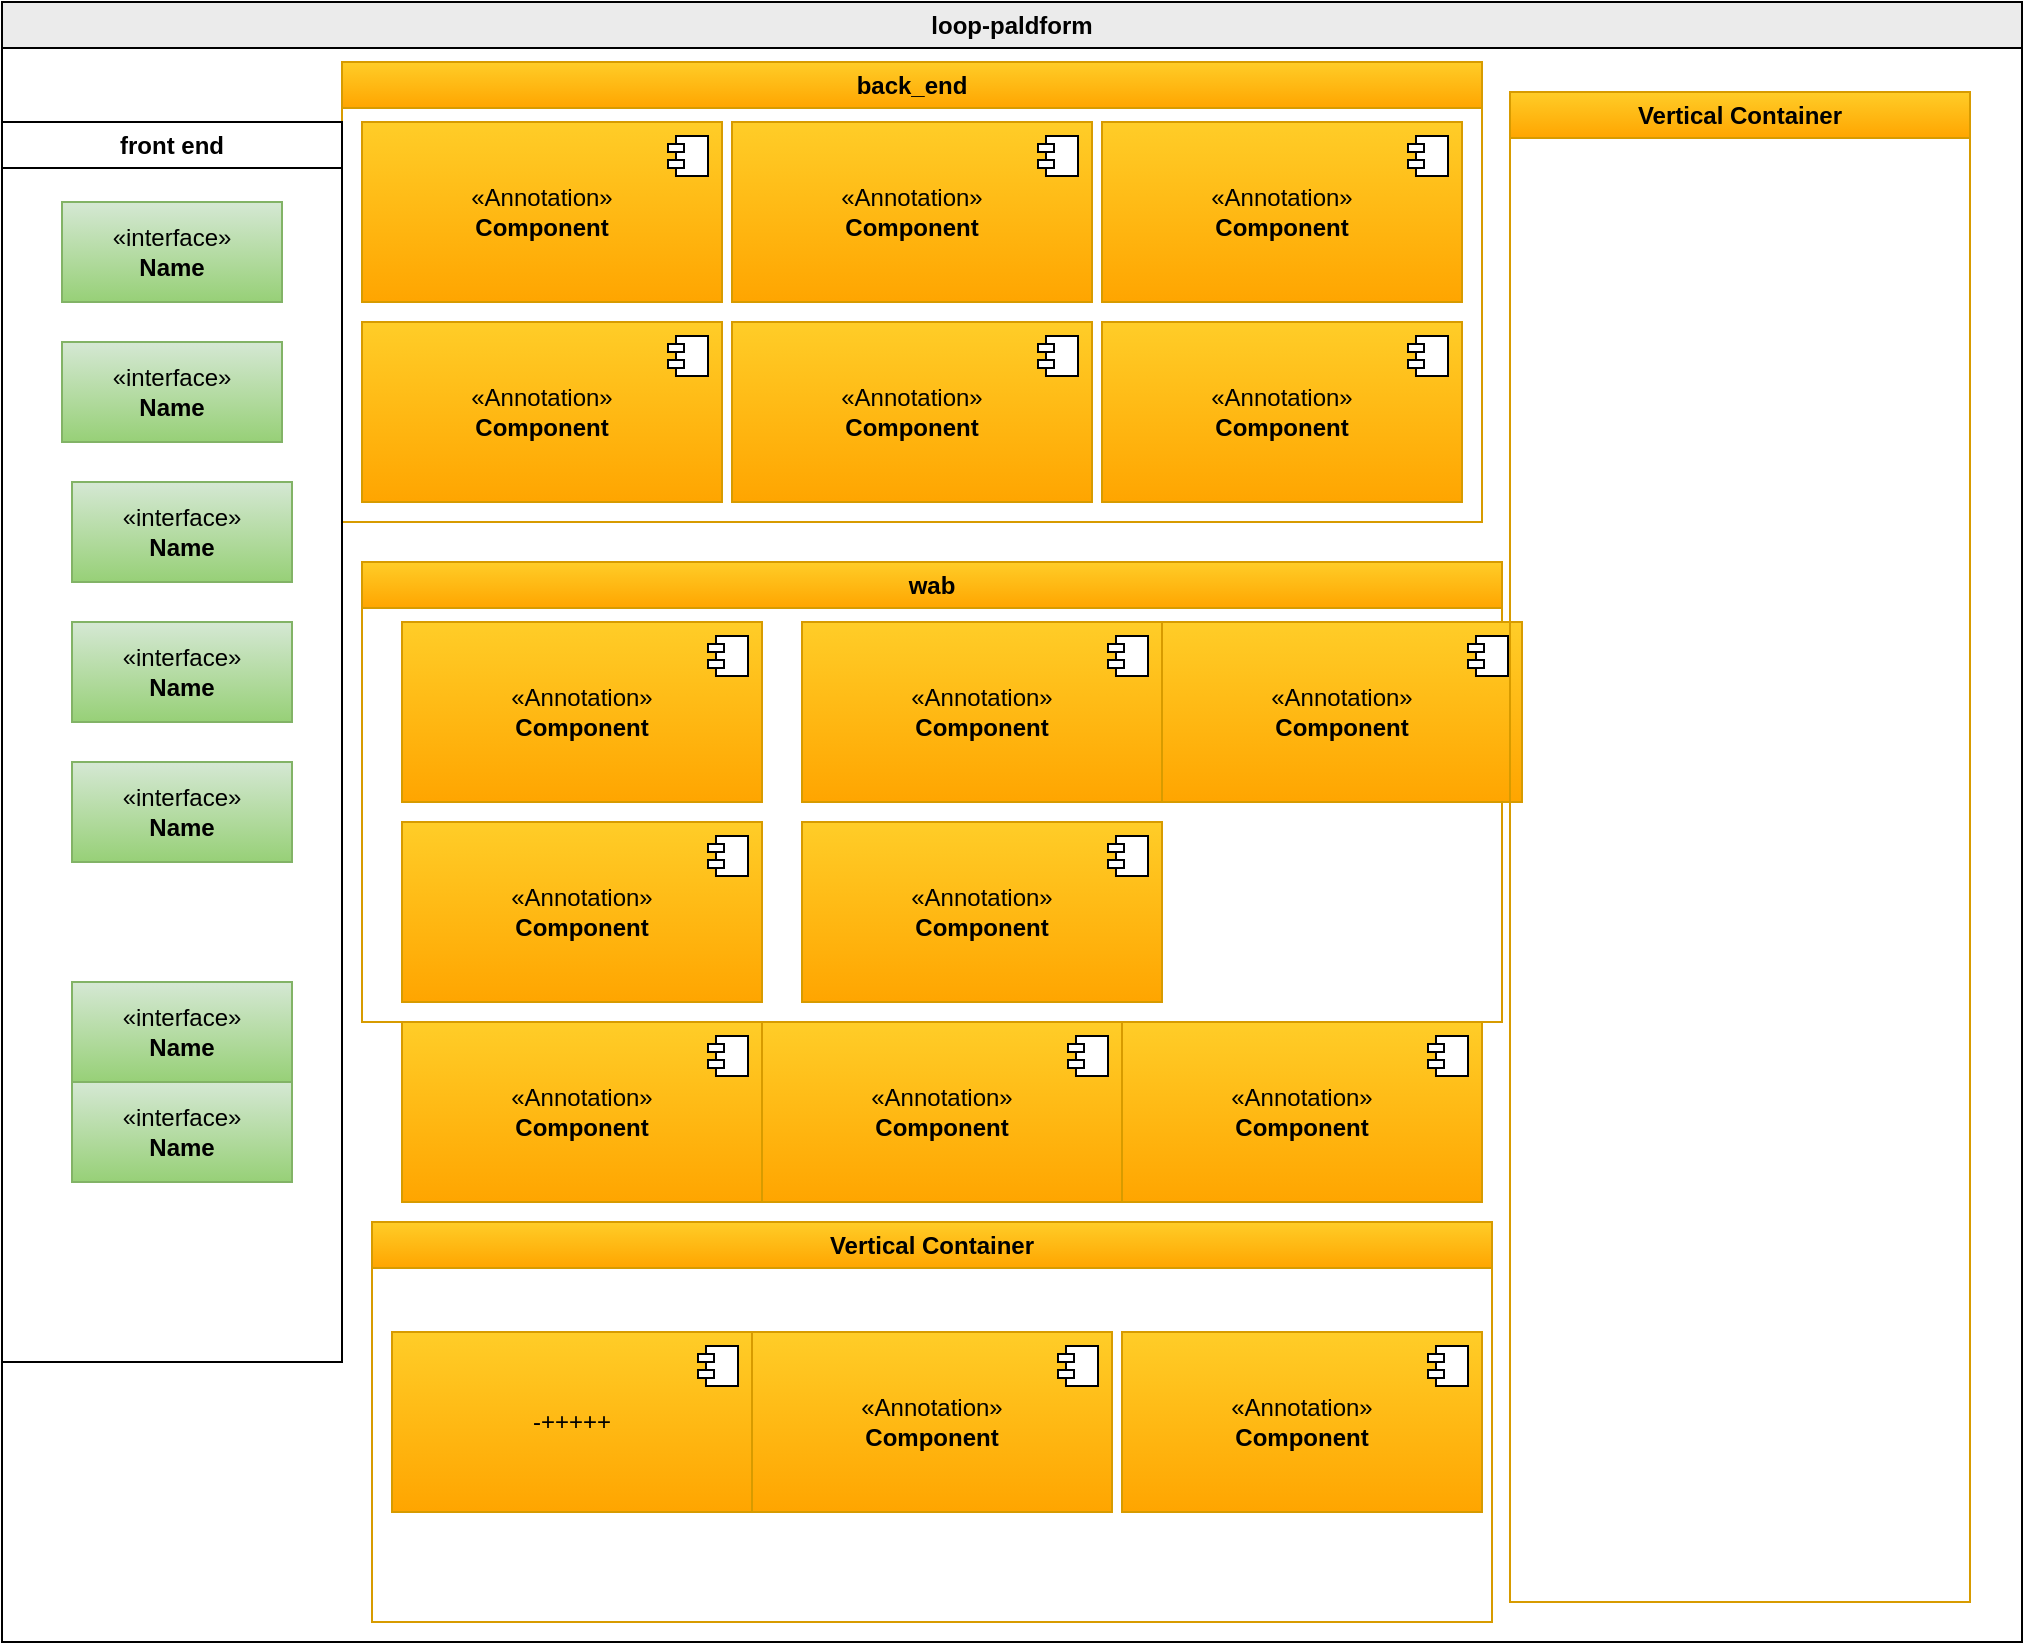 <mxfile version="22.1.0" type="github">
  <diagram name="Page-1" id="0783ab3e-0a74-02c8-0abd-f7b4e66b4bec">
    <mxGraphModel dx="2044" dy="2928" grid="1" gridSize="10" guides="1" tooltips="1" connect="1" arrows="1" fold="1" page="1" pageScale="1" pageWidth="850" pageHeight="1100" background="none" math="0" shadow="0">
      <root>
        <mxCell id="0" />
        <mxCell id="1" parent="0" />
        <mxCell id="sc3NQHBNWfCJdYYZFbGi-16" value="loop-paldform" style="swimlane;whiteSpace=wrap;html=1;fillColor=#EBEBEB;" vertex="1" parent="1">
          <mxGeometry x="-170" y="-1120" width="1010" height="820" as="geometry" />
        </mxCell>
        <mxCell id="sc3NQHBNWfCJdYYZFbGi-40" value="&amp;laquo;Annotation&amp;raquo;&lt;br/&gt;&lt;b&gt;Component&lt;/b&gt;" style="html=1;dropTarget=0;whiteSpace=wrap;fillColor=#ffcd28;gradientColor=#ffa500;strokeColor=#d79b00;" vertex="1" parent="sc3NQHBNWfCJdYYZFbGi-16">
          <mxGeometry x="560" y="510" width="180" height="90" as="geometry" />
        </mxCell>
        <mxCell id="sc3NQHBNWfCJdYYZFbGi-41" value="" style="shape=module;jettyWidth=8;jettyHeight=4;" vertex="1" parent="sc3NQHBNWfCJdYYZFbGi-40">
          <mxGeometry x="1" width="20" height="20" relative="1" as="geometry">
            <mxPoint x="-27" y="7" as="offset" />
          </mxGeometry>
        </mxCell>
        <mxCell id="sc3NQHBNWfCJdYYZFbGi-42" value="&amp;laquo;Annotation&amp;raquo;&lt;br/&gt;&lt;b&gt;Component&lt;/b&gt;" style="html=1;dropTarget=0;whiteSpace=wrap;fillColor=#ffcd28;gradientColor=#ffa500;strokeColor=#d79b00;" vertex="1" parent="sc3NQHBNWfCJdYYZFbGi-16">
          <mxGeometry x="380" y="510" width="180" height="90" as="geometry" />
        </mxCell>
        <mxCell id="sc3NQHBNWfCJdYYZFbGi-43" value="" style="shape=module;jettyWidth=8;jettyHeight=4;" vertex="1" parent="sc3NQHBNWfCJdYYZFbGi-42">
          <mxGeometry x="1" width="20" height="20" relative="1" as="geometry">
            <mxPoint x="-27" y="7" as="offset" />
          </mxGeometry>
        </mxCell>
        <mxCell id="sc3NQHBNWfCJdYYZFbGi-44" value="&amp;laquo;Annotation&amp;raquo;&lt;br/&gt;&lt;b&gt;Component&lt;/b&gt;" style="html=1;dropTarget=0;whiteSpace=wrap;fillColor=#ffcd28;gradientColor=#ffa500;strokeColor=#d79b00;" vertex="1" parent="sc3NQHBNWfCJdYYZFbGi-16">
          <mxGeometry x="200" y="510" width="180" height="90" as="geometry" />
        </mxCell>
        <mxCell id="sc3NQHBNWfCJdYYZFbGi-45" value="" style="shape=module;jettyWidth=8;jettyHeight=4;" vertex="1" parent="sc3NQHBNWfCJdYYZFbGi-44">
          <mxGeometry x="1" width="20" height="20" relative="1" as="geometry">
            <mxPoint x="-27" y="7" as="offset" />
          </mxGeometry>
        </mxCell>
        <mxCell id="sc3NQHBNWfCJdYYZFbGi-46" value="Vertical Container" style="swimlane;whiteSpace=wrap;html=1;fillColor=#ffcd28;gradientColor=#ffa500;strokeColor=#d79b00;" vertex="1" parent="sc3NQHBNWfCJdYYZFbGi-16">
          <mxGeometry x="185" y="610" width="560" height="200" as="geometry" />
        </mxCell>
        <mxCell id="sc3NQHBNWfCJdYYZFbGi-47" value="&amp;laquo;Annotation&amp;raquo;&lt;br/&gt;&lt;b&gt;Component&lt;/b&gt;" style="html=1;dropTarget=0;whiteSpace=wrap;fillColor=#ffcd28;gradientColor=#ffa500;strokeColor=#d79b00;" vertex="1" parent="sc3NQHBNWfCJdYYZFbGi-46">
          <mxGeometry x="375" y="55" width="180" height="90" as="geometry" />
        </mxCell>
        <mxCell id="sc3NQHBNWfCJdYYZFbGi-48" value="" style="shape=module;jettyWidth=8;jettyHeight=4;" vertex="1" parent="sc3NQHBNWfCJdYYZFbGi-47">
          <mxGeometry x="1" width="20" height="20" relative="1" as="geometry">
            <mxPoint x="-27" y="7" as="offset" />
          </mxGeometry>
        </mxCell>
        <mxCell id="sc3NQHBNWfCJdYYZFbGi-49" value="&amp;laquo;Annotation&amp;raquo;&lt;br/&gt;&lt;b&gt;Component&lt;/b&gt;" style="html=1;dropTarget=0;whiteSpace=wrap;fillColor=#ffcd28;gradientColor=#ffa500;strokeColor=#d79b00;" vertex="1" parent="sc3NQHBNWfCJdYYZFbGi-46">
          <mxGeometry x="190" y="55" width="180" height="90" as="geometry" />
        </mxCell>
        <mxCell id="sc3NQHBNWfCJdYYZFbGi-50" value="" style="shape=module;jettyWidth=8;jettyHeight=4;" vertex="1" parent="sc3NQHBNWfCJdYYZFbGi-49">
          <mxGeometry x="1" width="20" height="20" relative="1" as="geometry">
            <mxPoint x="-27" y="7" as="offset" />
          </mxGeometry>
        </mxCell>
        <mxCell id="sc3NQHBNWfCJdYYZFbGi-51" value="-+++++" style="html=1;dropTarget=0;whiteSpace=wrap;fillColor=#ffcd28;gradientColor=#ffa500;strokeColor=#d79b00;" vertex="1" parent="sc3NQHBNWfCJdYYZFbGi-46">
          <mxGeometry x="10" y="55" width="180" height="90" as="geometry" />
        </mxCell>
        <mxCell id="sc3NQHBNWfCJdYYZFbGi-52" value="" style="shape=module;jettyWidth=8;jettyHeight=4;" vertex="1" parent="sc3NQHBNWfCJdYYZFbGi-51">
          <mxGeometry x="1" width="20" height="20" relative="1" as="geometry">
            <mxPoint x="-27" y="7" as="offset" />
          </mxGeometry>
        </mxCell>
        <mxCell id="sc3NQHBNWfCJdYYZFbGi-53" value="back_end" style="swimlane;whiteSpace=wrap;html=1;fillColor=#ffcd28;gradientColor=#ffa500;strokeColor=#d79b00;" vertex="1" parent="sc3NQHBNWfCJdYYZFbGi-16">
          <mxGeometry x="170" y="30" width="570" height="230" as="geometry" />
        </mxCell>
        <mxCell id="sc3NQHBNWfCJdYYZFbGi-19" value="&amp;laquo;Annotation&amp;raquo;&lt;br/&gt;&lt;b&gt;Component&lt;/b&gt;" style="html=1;dropTarget=0;whiteSpace=wrap;fillColor=#ffcd28;gradientColor=#ffa500;strokeColor=#d79b00;" vertex="1" parent="sc3NQHBNWfCJdYYZFbGi-53">
          <mxGeometry x="195" y="30" width="180" height="90" as="geometry" />
        </mxCell>
        <mxCell id="sc3NQHBNWfCJdYYZFbGi-20" value="" style="shape=module;jettyWidth=8;jettyHeight=4;" vertex="1" parent="sc3NQHBNWfCJdYYZFbGi-19">
          <mxGeometry x="1" width="20" height="20" relative="1" as="geometry">
            <mxPoint x="-27" y="7" as="offset" />
          </mxGeometry>
        </mxCell>
        <mxCell id="sc3NQHBNWfCJdYYZFbGi-17" value="&amp;laquo;Annotation&amp;raquo;&lt;br/&gt;&lt;b&gt;Component&lt;/b&gt;" style="html=1;dropTarget=0;whiteSpace=wrap;fillColor=#ffcd28;gradientColor=#ffa500;strokeColor=#d79b00;" vertex="1" parent="sc3NQHBNWfCJdYYZFbGi-53">
          <mxGeometry x="380" y="30" width="180" height="90" as="geometry" />
        </mxCell>
        <mxCell id="sc3NQHBNWfCJdYYZFbGi-18" value="" style="shape=module;jettyWidth=8;jettyHeight=4;" vertex="1" parent="sc3NQHBNWfCJdYYZFbGi-17">
          <mxGeometry x="1" width="20" height="20" relative="1" as="geometry">
            <mxPoint x="-27" y="7" as="offset" />
          </mxGeometry>
        </mxCell>
        <mxCell id="sc3NQHBNWfCJdYYZFbGi-25" value="&amp;laquo;Annotation&amp;raquo;&lt;br/&gt;&lt;b&gt;Component&lt;/b&gt;" style="html=1;dropTarget=0;whiteSpace=wrap;fillColor=#ffcd28;gradientColor=#ffa500;strokeColor=#d79b00;" vertex="1" parent="sc3NQHBNWfCJdYYZFbGi-53">
          <mxGeometry x="10" y="30" width="180" height="90" as="geometry" />
        </mxCell>
        <mxCell id="sc3NQHBNWfCJdYYZFbGi-26" value="" style="shape=module;jettyWidth=8;jettyHeight=4;" vertex="1" parent="sc3NQHBNWfCJdYYZFbGi-25">
          <mxGeometry x="1" width="20" height="20" relative="1" as="geometry">
            <mxPoint x="-27" y="7" as="offset" />
          </mxGeometry>
        </mxCell>
        <mxCell id="sc3NQHBNWfCJdYYZFbGi-23" value="&amp;laquo;Annotation&amp;raquo;&lt;br/&gt;&lt;b&gt;Component&lt;/b&gt;" style="html=1;dropTarget=0;whiteSpace=wrap;fillColor=#ffcd28;gradientColor=#ffa500;strokeColor=#d79b00;" vertex="1" parent="sc3NQHBNWfCJdYYZFbGi-53">
          <mxGeometry x="380" y="130" width="180" height="90" as="geometry" />
        </mxCell>
        <mxCell id="sc3NQHBNWfCJdYYZFbGi-24" value="" style="shape=module;jettyWidth=8;jettyHeight=4;" vertex="1" parent="sc3NQHBNWfCJdYYZFbGi-23">
          <mxGeometry x="1" width="20" height="20" relative="1" as="geometry">
            <mxPoint x="-27" y="7" as="offset" />
          </mxGeometry>
        </mxCell>
        <mxCell id="sc3NQHBNWfCJdYYZFbGi-21" value="&amp;laquo;Annotation&amp;raquo;&lt;br/&gt;&lt;b&gt;Component&lt;/b&gt;" style="html=1;dropTarget=0;whiteSpace=wrap;fillColor=#ffcd28;gradientColor=#ffa500;strokeColor=#d79b00;" vertex="1" parent="sc3NQHBNWfCJdYYZFbGi-53">
          <mxGeometry x="195" y="130" width="180" height="90" as="geometry" />
        </mxCell>
        <mxCell id="sc3NQHBNWfCJdYYZFbGi-22" value="" style="shape=module;jettyWidth=8;jettyHeight=4;" vertex="1" parent="sc3NQHBNWfCJdYYZFbGi-21">
          <mxGeometry x="1" width="20" height="20" relative="1" as="geometry">
            <mxPoint x="-27" y="7" as="offset" />
          </mxGeometry>
        </mxCell>
        <mxCell id="sc3NQHBNWfCJdYYZFbGi-27" value="&amp;laquo;Annotation&amp;raquo;&lt;br/&gt;&lt;b&gt;Component&lt;/b&gt;" style="html=1;dropTarget=0;whiteSpace=wrap;fillColor=#ffcd28;gradientColor=#ffa500;strokeColor=#d79b00;" vertex="1" parent="sc3NQHBNWfCJdYYZFbGi-53">
          <mxGeometry x="10" y="130" width="180" height="90" as="geometry" />
        </mxCell>
        <mxCell id="sc3NQHBNWfCJdYYZFbGi-28" value="" style="shape=module;jettyWidth=8;jettyHeight=4;" vertex="1" parent="sc3NQHBNWfCJdYYZFbGi-27">
          <mxGeometry x="1" width="20" height="20" relative="1" as="geometry">
            <mxPoint x="-27" y="7" as="offset" />
          </mxGeometry>
        </mxCell>
        <mxCell id="sc3NQHBNWfCJdYYZFbGi-29" value="wab" style="swimlane;whiteSpace=wrap;html=1;fillColor=#ffcd28;gradientColor=#ffa500;strokeColor=#d79b00;" vertex="1" parent="sc3NQHBNWfCJdYYZFbGi-16">
          <mxGeometry x="180" y="280" width="570" height="230" as="geometry" />
        </mxCell>
        <mxCell id="sc3NQHBNWfCJdYYZFbGi-36" value="&amp;laquo;Annotation&amp;raquo;&lt;br/&gt;&lt;b&gt;Component&lt;/b&gt;" style="html=1;dropTarget=0;whiteSpace=wrap;fillColor=#ffcd28;gradientColor=#ffa500;strokeColor=#d79b00;" vertex="1" parent="sc3NQHBNWfCJdYYZFbGi-29">
          <mxGeometry x="400" y="30" width="180" height="90" as="geometry" />
        </mxCell>
        <mxCell id="sc3NQHBNWfCJdYYZFbGi-37" value="" style="shape=module;jettyWidth=8;jettyHeight=4;" vertex="1" parent="sc3NQHBNWfCJdYYZFbGi-36">
          <mxGeometry x="1" width="20" height="20" relative="1" as="geometry">
            <mxPoint x="-27" y="7" as="offset" />
          </mxGeometry>
        </mxCell>
        <mxCell id="sc3NQHBNWfCJdYYZFbGi-34" value="&amp;laquo;Annotation&amp;raquo;&lt;br/&gt;&lt;b&gt;Component&lt;/b&gt;" style="html=1;dropTarget=0;whiteSpace=wrap;fillColor=#ffcd28;gradientColor=#ffa500;strokeColor=#d79b00;" vertex="1" parent="sc3NQHBNWfCJdYYZFbGi-29">
          <mxGeometry x="220" y="30" width="180" height="90" as="geometry" />
        </mxCell>
        <mxCell id="sc3NQHBNWfCJdYYZFbGi-35" value="" style="shape=module;jettyWidth=8;jettyHeight=4;" vertex="1" parent="sc3NQHBNWfCJdYYZFbGi-34">
          <mxGeometry x="1" width="20" height="20" relative="1" as="geometry">
            <mxPoint x="-27" y="7" as="offset" />
          </mxGeometry>
        </mxCell>
        <mxCell id="sc3NQHBNWfCJdYYZFbGi-32" value="&amp;laquo;Annotation&amp;raquo;&lt;br/&gt;&lt;b&gt;Component&lt;/b&gt;" style="html=1;dropTarget=0;whiteSpace=wrap;fillColor=#ffcd28;gradientColor=#ffa500;strokeColor=#d79b00;" vertex="1" parent="sc3NQHBNWfCJdYYZFbGi-29">
          <mxGeometry x="20" y="30" width="180" height="90" as="geometry" />
        </mxCell>
        <mxCell id="sc3NQHBNWfCJdYYZFbGi-33" value="" style="shape=module;jettyWidth=8;jettyHeight=4;" vertex="1" parent="sc3NQHBNWfCJdYYZFbGi-32">
          <mxGeometry x="1" width="20" height="20" relative="1" as="geometry">
            <mxPoint x="-27" y="7" as="offset" />
          </mxGeometry>
        </mxCell>
        <mxCell id="sc3NQHBNWfCJdYYZFbGi-30" value="&amp;laquo;Annotation&amp;raquo;&lt;br/&gt;&lt;b&gt;Component&lt;/b&gt;" style="html=1;dropTarget=0;whiteSpace=wrap;fillColor=#ffcd28;gradientColor=#ffa500;strokeColor=#d79b00;" vertex="1" parent="sc3NQHBNWfCJdYYZFbGi-29">
          <mxGeometry x="20" y="130" width="180" height="90" as="geometry" />
        </mxCell>
        <mxCell id="sc3NQHBNWfCJdYYZFbGi-31" value="" style="shape=module;jettyWidth=8;jettyHeight=4;" vertex="1" parent="sc3NQHBNWfCJdYYZFbGi-30">
          <mxGeometry x="1" width="20" height="20" relative="1" as="geometry">
            <mxPoint x="-27" y="7" as="offset" />
          </mxGeometry>
        </mxCell>
        <mxCell id="sc3NQHBNWfCJdYYZFbGi-38" value="&amp;laquo;Annotation&amp;raquo;&lt;br/&gt;&lt;b&gt;Component&lt;/b&gt;" style="html=1;dropTarget=0;whiteSpace=wrap;fillColor=#ffcd28;gradientColor=#ffa500;strokeColor=#d79b00;" vertex="1" parent="sc3NQHBNWfCJdYYZFbGi-29">
          <mxGeometry x="220" y="130" width="180" height="90" as="geometry" />
        </mxCell>
        <mxCell id="sc3NQHBNWfCJdYYZFbGi-39" value="" style="shape=module;jettyWidth=8;jettyHeight=4;" vertex="1" parent="sc3NQHBNWfCJdYYZFbGi-38">
          <mxGeometry x="1" width="20" height="20" relative="1" as="geometry">
            <mxPoint x="-27" y="7" as="offset" />
          </mxGeometry>
        </mxCell>
        <mxCell id="sc3NQHBNWfCJdYYZFbGi-14" value="front end" style="swimlane;whiteSpace=wrap;html=1;" vertex="1" parent="sc3NQHBNWfCJdYYZFbGi-16">
          <mxGeometry y="60" width="170" height="620" as="geometry">
            <mxRectangle x="-20" y="-1070" width="140" height="30" as="alternateBounds" />
          </mxGeometry>
        </mxCell>
        <mxCell id="sc3NQHBNWfCJdYYZFbGi-57" value="&amp;laquo;interface&amp;raquo;&lt;br&gt;&lt;b&gt;Name&lt;/b&gt;" style="html=1;whiteSpace=wrap;fillColor=#d5e8d4;gradientColor=#97d077;strokeColor=#82b366;" vertex="1" parent="sc3NQHBNWfCJdYYZFbGi-14">
          <mxGeometry x="30" y="110" width="110" height="50" as="geometry" />
        </mxCell>
        <mxCell id="sc3NQHBNWfCJdYYZFbGi-62" value="&amp;laquo;interface&amp;raquo;&lt;br&gt;&lt;b&gt;Name&lt;/b&gt;" style="html=1;whiteSpace=wrap;fillColor=#d5e8d4;gradientColor=#97d077;strokeColor=#82b366;" vertex="1" parent="sc3NQHBNWfCJdYYZFbGi-14">
          <mxGeometry x="35" y="180" width="110" height="50" as="geometry" />
        </mxCell>
        <mxCell id="sc3NQHBNWfCJdYYZFbGi-61" value="&amp;laquo;interface&amp;raquo;&lt;br&gt;&lt;b&gt;Name&lt;/b&gt;" style="html=1;whiteSpace=wrap;fillColor=#d5e8d4;gradientColor=#97d077;strokeColor=#82b366;" vertex="1" parent="sc3NQHBNWfCJdYYZFbGi-14">
          <mxGeometry x="35" y="250" width="110" height="50" as="geometry" />
        </mxCell>
        <mxCell id="sc3NQHBNWfCJdYYZFbGi-60" value="&amp;laquo;interface&amp;raquo;&lt;br&gt;&lt;b&gt;Name&lt;/b&gt;" style="html=1;whiteSpace=wrap;fillColor=#d5e8d4;gradientColor=#97d077;strokeColor=#82b366;" vertex="1" parent="sc3NQHBNWfCJdYYZFbGi-14">
          <mxGeometry x="35" y="320" width="110" height="50" as="geometry" />
        </mxCell>
        <mxCell id="sc3NQHBNWfCJdYYZFbGi-59" value="&amp;laquo;interface&amp;raquo;&lt;br&gt;&lt;b&gt;Name&lt;/b&gt;" style="html=1;whiteSpace=wrap;fillColor=#d5e8d4;gradientColor=#97d077;strokeColor=#82b366;" vertex="1" parent="sc3NQHBNWfCJdYYZFbGi-14">
          <mxGeometry x="35" y="430" width="110" height="50" as="geometry" />
        </mxCell>
        <mxCell id="sc3NQHBNWfCJdYYZFbGi-63" value="&amp;laquo;interface&amp;raquo;&lt;br&gt;&lt;b&gt;Name&lt;/b&gt;" style="html=1;whiteSpace=wrap;fillColor=#d5e8d4;gradientColor=#97d077;strokeColor=#82b366;" vertex="1" parent="sc3NQHBNWfCJdYYZFbGi-14">
          <mxGeometry x="35" y="480" width="110" height="50" as="geometry" />
        </mxCell>
        <mxCell id="sc3NQHBNWfCJdYYZFbGi-64" value="&amp;laquo;interface&amp;raquo;&lt;br&gt;&lt;b&gt;Name&lt;/b&gt;" style="html=1;whiteSpace=wrap;fillColor=#d5e8d4;gradientColor=#97d077;strokeColor=#82b366;" vertex="1" parent="sc3NQHBNWfCJdYYZFbGi-14">
          <mxGeometry x="30" y="40" width="110" height="50" as="geometry" />
        </mxCell>
        <mxCell id="sc3NQHBNWfCJdYYZFbGi-54" value="Vertical Container" style="swimlane;whiteSpace=wrap;html=1;fillColor=#ffcd28;gradientColor=#ffa500;strokeColor=#d79b00;" vertex="1" parent="1">
          <mxGeometry x="584" y="-1075" width="230" height="755" as="geometry" />
        </mxCell>
      </root>
    </mxGraphModel>
  </diagram>
</mxfile>
